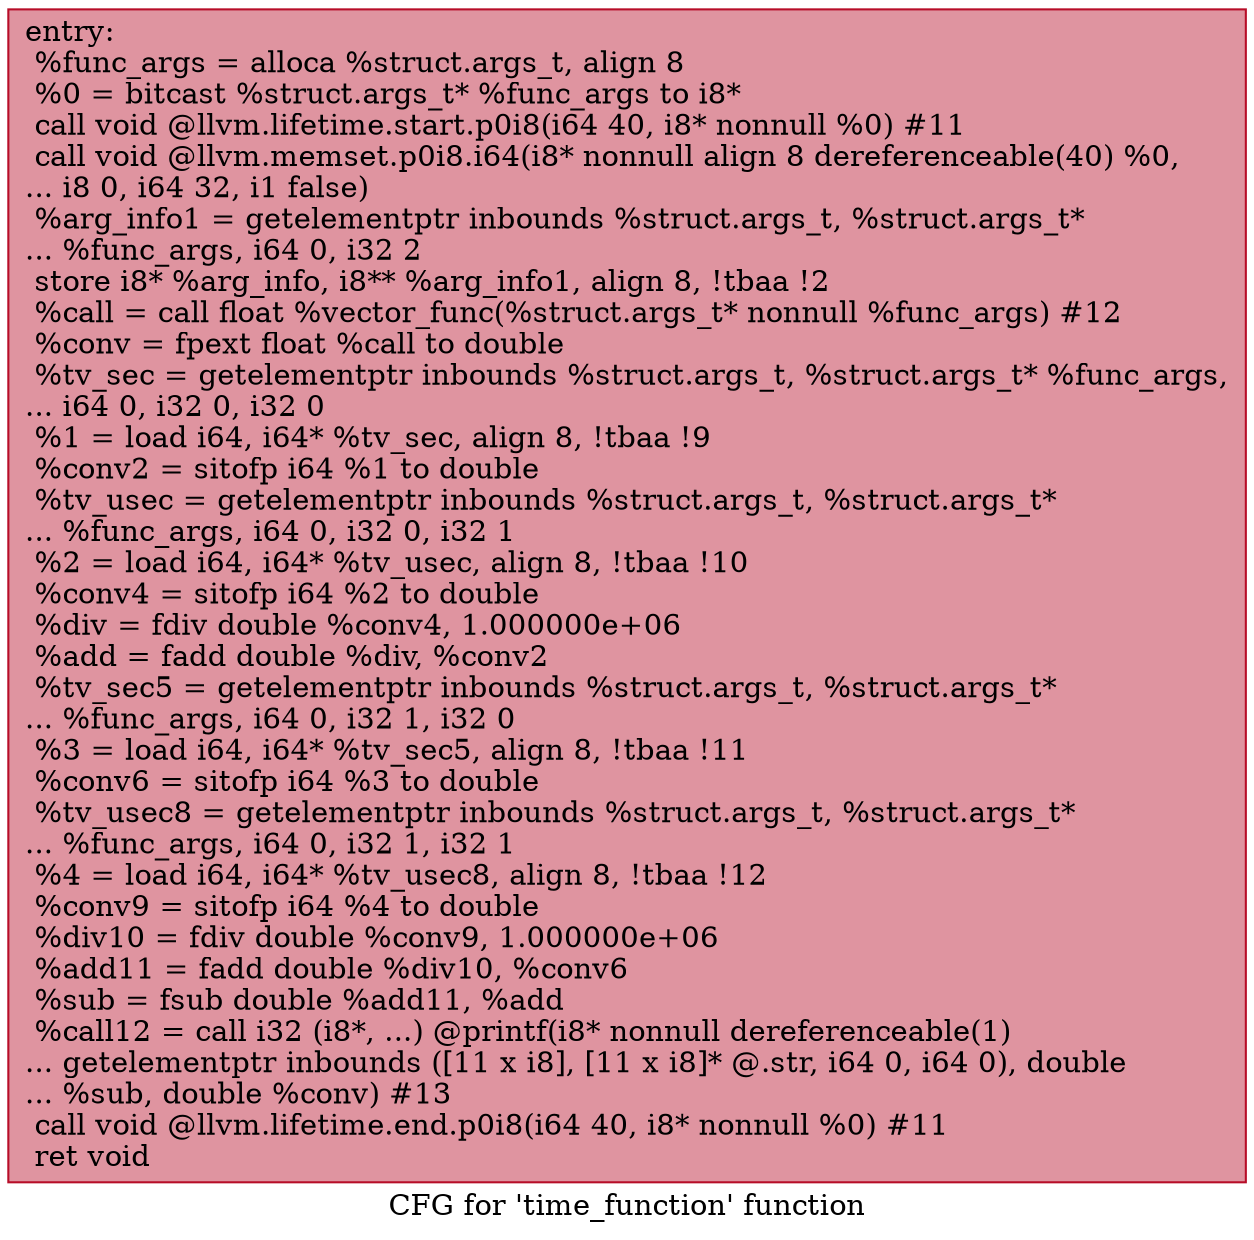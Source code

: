 digraph "CFG for 'time_function' function" {
	label="CFG for 'time_function' function";

	Node0x564c93d04570 [shape=record,color="#b70d28ff", style=filled, fillcolor="#b70d2870",label="{entry:\l  %func_args = alloca %struct.args_t, align 8\l  %0 = bitcast %struct.args_t* %func_args to i8*\l  call void @llvm.lifetime.start.p0i8(i64 40, i8* nonnull %0) #11\l  call void @llvm.memset.p0i8.i64(i8* nonnull align 8 dereferenceable(40) %0,\l... i8 0, i64 32, i1 false)\l  %arg_info1 = getelementptr inbounds %struct.args_t, %struct.args_t*\l... %func_args, i64 0, i32 2\l  store i8* %arg_info, i8** %arg_info1, align 8, !tbaa !2\l  %call = call float %vector_func(%struct.args_t* nonnull %func_args) #12\l  %conv = fpext float %call to double\l  %tv_sec = getelementptr inbounds %struct.args_t, %struct.args_t* %func_args,\l... i64 0, i32 0, i32 0\l  %1 = load i64, i64* %tv_sec, align 8, !tbaa !9\l  %conv2 = sitofp i64 %1 to double\l  %tv_usec = getelementptr inbounds %struct.args_t, %struct.args_t*\l... %func_args, i64 0, i32 0, i32 1\l  %2 = load i64, i64* %tv_usec, align 8, !tbaa !10\l  %conv4 = sitofp i64 %2 to double\l  %div = fdiv double %conv4, 1.000000e+06\l  %add = fadd double %div, %conv2\l  %tv_sec5 = getelementptr inbounds %struct.args_t, %struct.args_t*\l... %func_args, i64 0, i32 1, i32 0\l  %3 = load i64, i64* %tv_sec5, align 8, !tbaa !11\l  %conv6 = sitofp i64 %3 to double\l  %tv_usec8 = getelementptr inbounds %struct.args_t, %struct.args_t*\l... %func_args, i64 0, i32 1, i32 1\l  %4 = load i64, i64* %tv_usec8, align 8, !tbaa !12\l  %conv9 = sitofp i64 %4 to double\l  %div10 = fdiv double %conv9, 1.000000e+06\l  %add11 = fadd double %div10, %conv6\l  %sub = fsub double %add11, %add\l  %call12 = call i32 (i8*, ...) @printf(i8* nonnull dereferenceable(1)\l... getelementptr inbounds ([11 x i8], [11 x i8]* @.str, i64 0, i64 0), double\l... %sub, double %conv) #13\l  call void @llvm.lifetime.end.p0i8(i64 40, i8* nonnull %0) #11\l  ret void\l}"];
}

